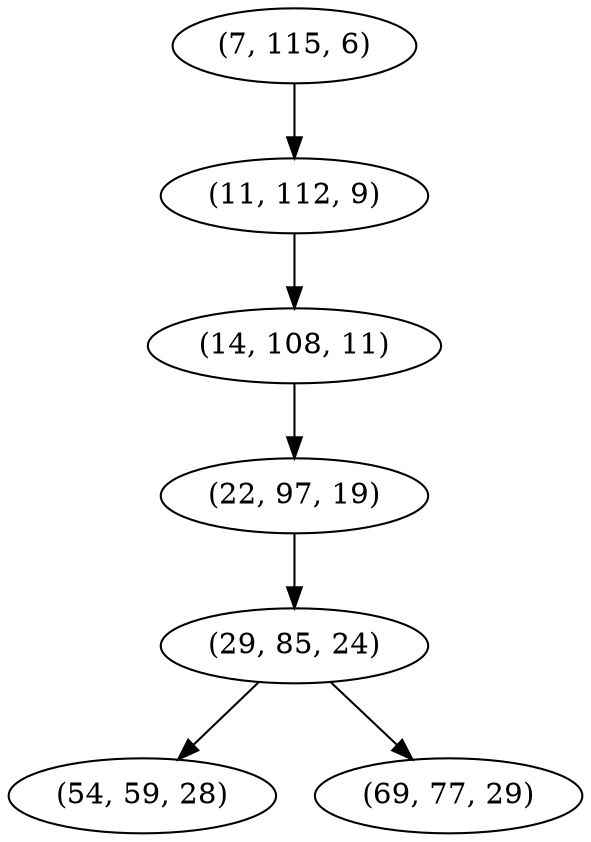 digraph tree {
    "(7, 115, 6)";
    "(11, 112, 9)";
    "(14, 108, 11)";
    "(22, 97, 19)";
    "(29, 85, 24)";
    "(54, 59, 28)";
    "(69, 77, 29)";
    "(7, 115, 6)" -> "(11, 112, 9)";
    "(11, 112, 9)" -> "(14, 108, 11)";
    "(14, 108, 11)" -> "(22, 97, 19)";
    "(22, 97, 19)" -> "(29, 85, 24)";
    "(29, 85, 24)" -> "(54, 59, 28)";
    "(29, 85, 24)" -> "(69, 77, 29)";
}
